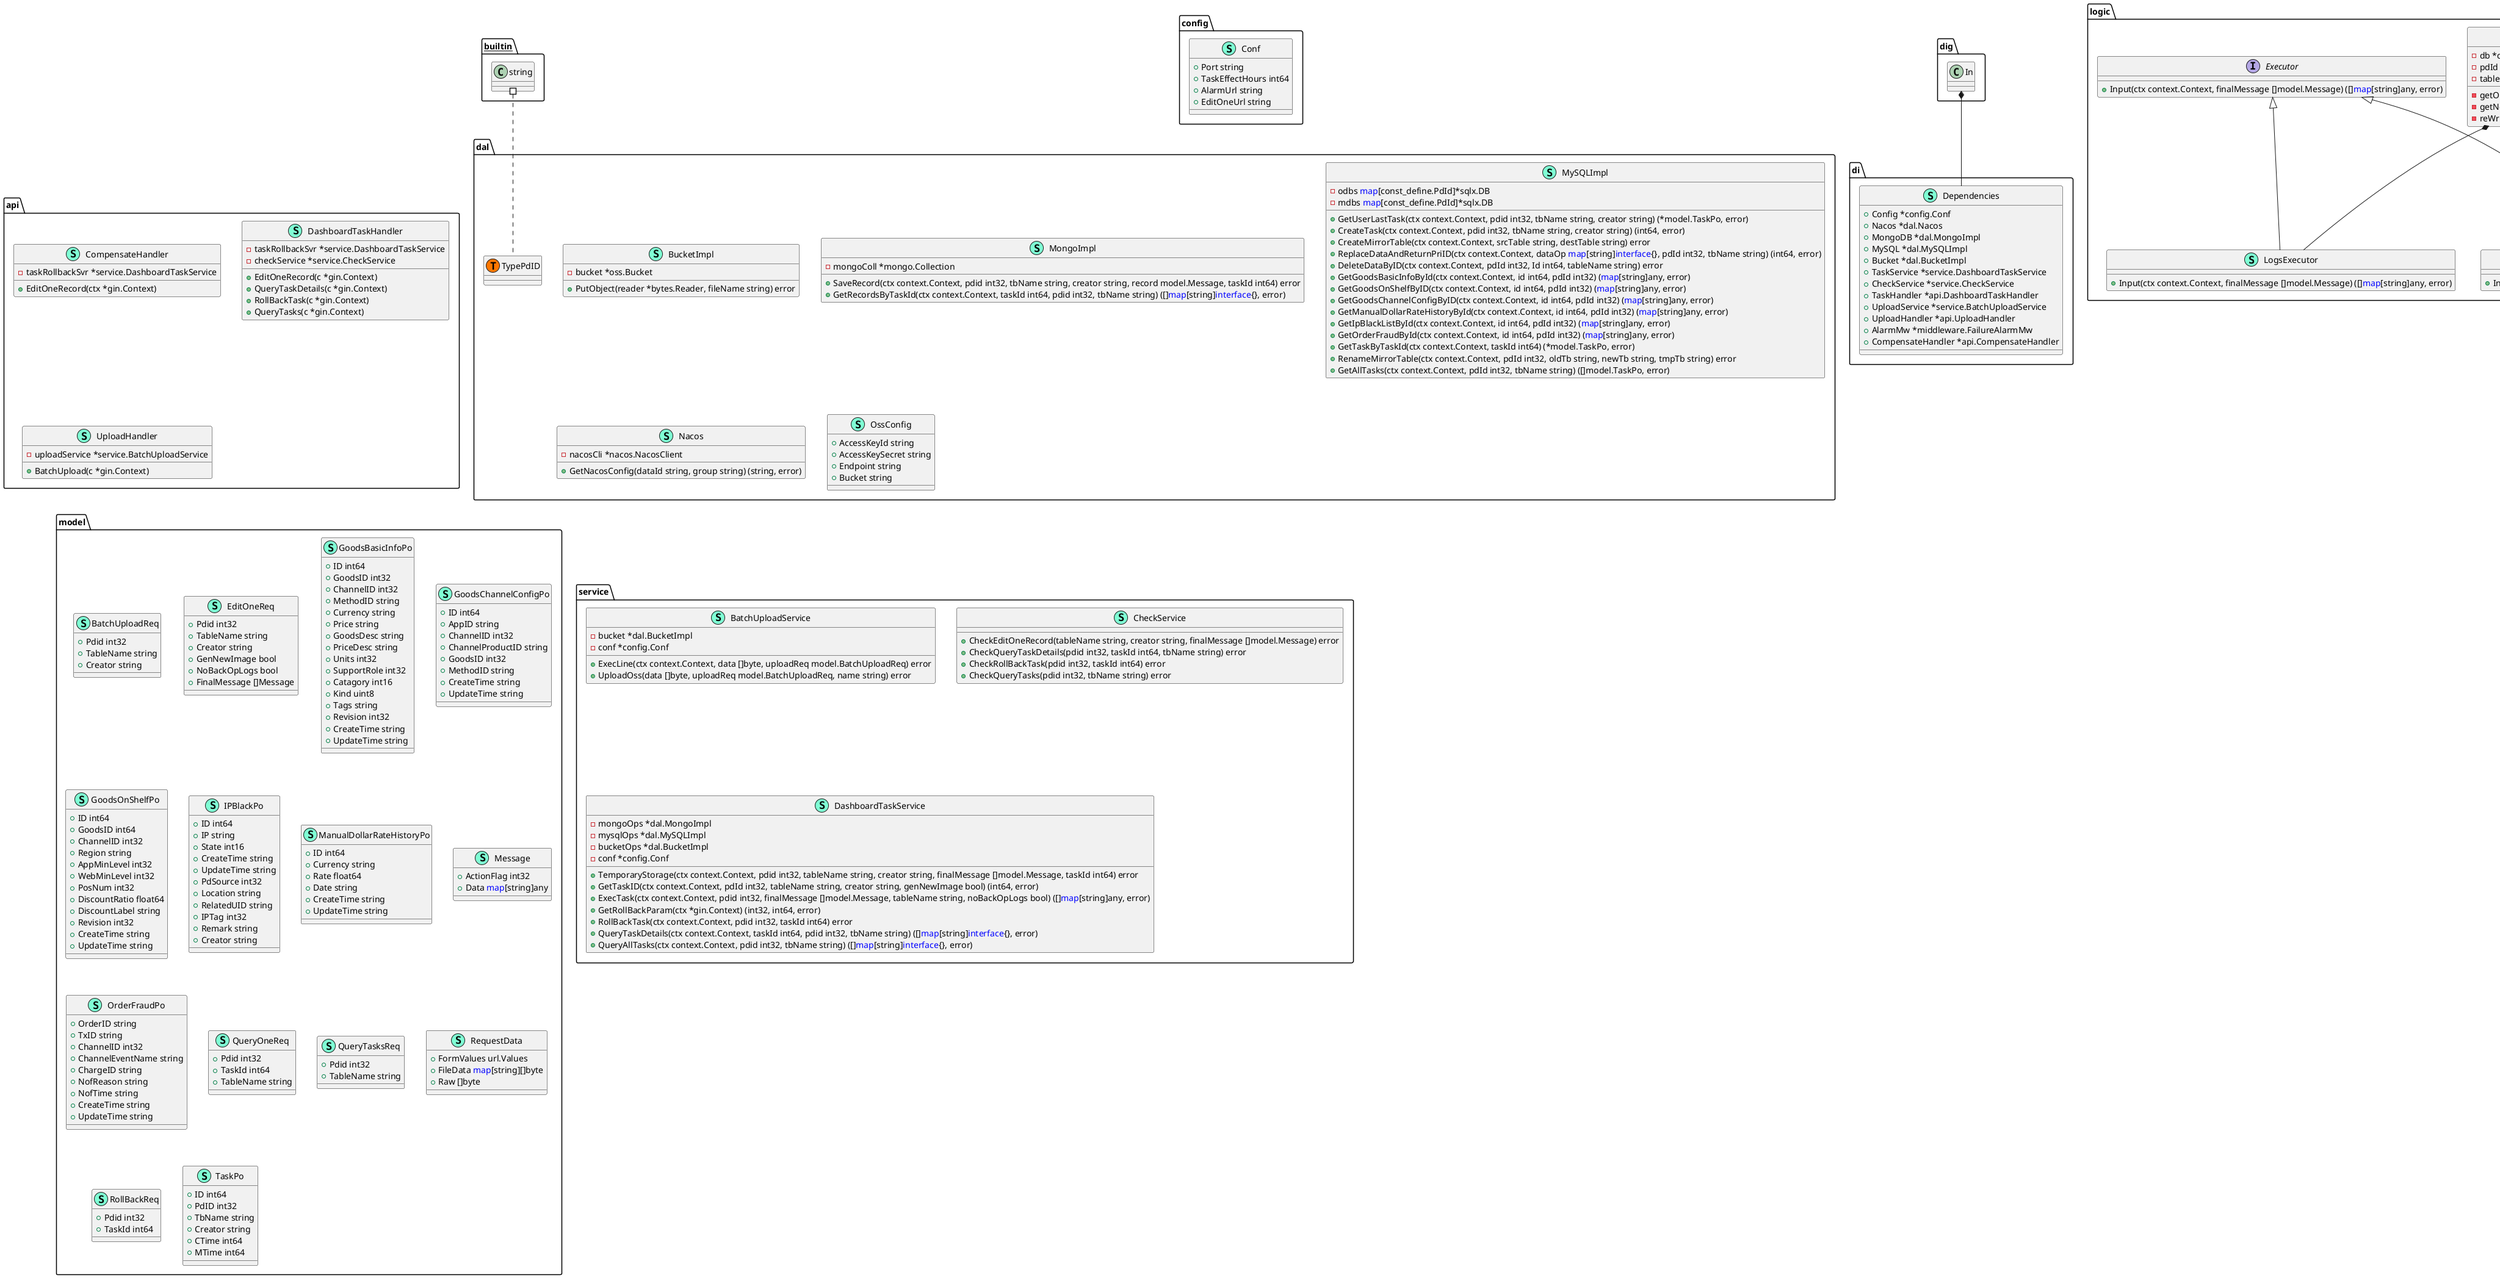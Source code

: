 @startuml
namespace api {
    class CompensateHandler << (S,Aquamarine) >> {
        - taskRollbackSvr *service.DashboardTaskService

        + EditOneRecord(ctx *gin.Context) 

    }
    class DashboardTaskHandler << (S,Aquamarine) >> {
        - taskRollbackSvr *service.DashboardTaskService
        - checkService *service.CheckService

        + EditOneRecord(c *gin.Context) 
        + QueryTaskDetails(c *gin.Context) 
        + RollBackTask(c *gin.Context) 
        + QueryTasks(c *gin.Context) 

    }
    class UploadHandler << (S,Aquamarine) >> {
        - uploadService *service.BatchUploadService

        + BatchUpload(c *gin.Context) 

    }
}


namespace config {
    class Conf << (S,Aquamarine) >> {
        + Port string
        + TaskEffectHours int64
        + AlarmUrl string
        + EditOneUrl string

    }
}


namespace dal {
    class BucketImpl << (S,Aquamarine) >> {
        - bucket *oss.Bucket

        + PutObject(reader *bytes.Reader, fileName string) error

    }
    class MongoImpl << (S,Aquamarine) >> {
        - mongoColl *mongo.Collection

        + SaveRecord(ctx context.Context, pdid int32, tbName string, creator string, record model.Message, taskId int64) error
        + GetRecordsByTaskId(ctx context.Context, taskId int64, pdid int32, tbName string) ([]<font color=blue>map</font>[string]<font color=blue>interface</font>{}, error)

    }
    class MySQLImpl << (S,Aquamarine) >> {
        - odbs <font color=blue>map</font>[const_define.PdId]*sqlx.DB
        - mdbs <font color=blue>map</font>[const_define.PdId]*sqlx.DB

        + GetUserLastTask(ctx context.Context, pdid int32, tbName string, creator string) (*model.TaskPo, error)
        + CreateTask(ctx context.Context, pdid int32, tbName string, creator string) (int64, error)
        + CreateMirrorTable(ctx context.Context, srcTable string, destTable string) error
        + ReplaceDataAndReturnPriID(ctx context.Context, dataOp <font color=blue>map</font>[string]<font color=blue>interface</font>{}, pdId int32, tbName string) (int64, error)
        + DeleteDataByID(ctx context.Context, pdId int32, Id int64, tableName string) error
        + GetGoodsBasicInfoById(ctx context.Context, id int64, pdId int32) (<font color=blue>map</font>[string]any, error)
        + GetGoodsOnShelfByID(ctx context.Context, id int64, pdId int32) (<font color=blue>map</font>[string]any, error)
        + GetGoodsChannelConfigByID(ctx context.Context, id int64, pdId int32) (<font color=blue>map</font>[string]any, error)
        + GetManualDollarRateHistoryById(ctx context.Context, id int64, pdId int32) (<font color=blue>map</font>[string]any, error)
        + GetIpBlackListById(ctx context.Context, id int64, pdId int32) (<font color=blue>map</font>[string]any, error)
        + GetOrderFraudById(ctx context.Context, id int64, pdId int32) (<font color=blue>map</font>[string]any, error)
        + GetTaskByTaskId(ctx context.Context, taskId int64) (*model.TaskPo, error)
        + RenameMirrorTable(ctx context.Context, pdId int32, oldTb string, newTb string, tmpTb string) error
        + GetAllTasks(ctx context.Context, pdId int32, tbName string) ([]model.TaskPo, error)

    }
    class Nacos << (S,Aquamarine) >> {
        - nacosCli *nacos.NacosClient

        + GetNacosConfig(dataId string, group string) (string, error)

    }
    class OssConfig << (S,Aquamarine) >> {
        + AccessKeyId string
        + AccessKeySecret string
        + Endpoint string
        + Bucket string

    }
    class dal.TypePdID << (T, #FF7700) >>  {
    }
}


namespace di {
    class Dependencies << (S,Aquamarine) >> {
        + Config *config.Conf
        + Nacos *dal.Nacos
        + MongoDB *dal.MongoImpl
        + MySQL *dal.MySQLImpl
        + Bucket *dal.BucketImpl
        + TaskService *service.DashboardTaskService
        + CheckService *service.CheckService
        + TaskHandler *api.DashboardTaskHandler
        + UploadService *service.BatchUploadService
        + UploadHandler *api.UploadHandler
        + AlarmMw *middleware.FailureAlarmMw
        + CompensateHandler *api.CompensateHandler

    }
}
"dig.In" *-- "di.Dependencies"


namespace logic {
    class BaseExecutor << (S,Aquamarine) >> {
        - db *dal.MySQLImpl
        - pdId int32
        - tableName string

        - getOldRecordMap(ctx context.Context, record model.Message) (<font color=blue>map</font>[string]any, error)
        - getNewRecordMap(ctx context.Context, actionFlag int32, priID int64) (<font color=blue>map</font>[string]any, error)
        - reWrite(ctx context.Context, record model.Message) (int64, error)

    }
    interface Executor  {
        + Input(ctx context.Context, finalMessage []model.Message) ([]<font color=blue>map</font>[string]any, error)

    }
    class LogsExecutor << (S,Aquamarine) >> {
        + Input(ctx context.Context, finalMessage []model.Message) ([]<font color=blue>map</font>[string]any, error)

    }
    class NoLogsExecutor << (S,Aquamarine) >> {
        + Input(ctx context.Context, finalMessage []model.Message) ([]<font color=blue>map</font>[string]any, error)

    }
}
"logic.BaseExecutor" *-- "logic.LogsExecutor"
"logic.BaseExecutor" *-- "logic.NoLogsExecutor"

"logic.Executor" <|-- "logic.LogsExecutor"
"logic.Executor" <|-- "logic.NoLogsExecutor"

namespace middleware {
    class FailureAlarmMw << (S,Aquamarine) >> {
        - conf *config.Conf

        + FailureAlarm(c *gin.Context) 

    }
    interface FormDataParser  {
        + Parse(ctx *gin.Context) (*model.RequestData, error)

    }
    class GetFormDataParser << (S,Aquamarine) >> {
        + Parse(ctx *gin.Context) (*model.RequestData, error)

    }
    class MultipartFormDataParser << (S,Aquamarine) >> {
        + Parse(ctx *gin.Context) (*model.RequestData, error)

    }
    class PostJsonParser << (S,Aquamarine) >> {
        + Parse(ctx *gin.Context) (*model.RequestData, error)

    }
}

"middleware.FormDataParser" <|-- "middleware.GetFormDataParser"
"middleware.FormDataParser" <|-- "middleware.MultipartFormDataParser"
"middleware.FormDataParser" <|-- "middleware.PostJsonParser"

namespace model {
    class BatchUploadReq << (S,Aquamarine) >> {
        + Pdid int32
        + TableName string
        + Creator string

    }
    class EditOneReq << (S,Aquamarine) >> {
        + Pdid int32
        + TableName string
        + Creator string
        + GenNewImage bool
        + NoBackOpLogs bool
        + FinalMessage []Message

    }
    class GoodsBasicInfoPo << (S,Aquamarine) >> {
        + ID int64
        + GoodsID int32
        + ChannelID int32
        + MethodID string
        + Currency string
        + Price string
        + GoodsDesc string
        + PriceDesc string
        + Units int32
        + SupportRole int32
        + Catagory int16
        + Kind uint8
        + Tags string
        + Revision int32
        + CreateTime string
        + UpdateTime string

    }
    class GoodsChannelConfigPo << (S,Aquamarine) >> {
        + ID int64
        + AppID string
        + ChannelID int32
        + ChannelProductID string
        + GoodsID int32
        + MethodID string
        + CreateTime string
        + UpdateTime string

    }
    class GoodsOnShelfPo << (S,Aquamarine) >> {
        + ID int64
        + GoodsID int64
        + ChannelID int32
        + Region string
        + AppMinLevel int32
        + WebMinLevel int32
        + PosNum int32
        + DiscountRatio float64
        + DiscountLabel string
        + Revision int32
        + CreateTime string
        + UpdateTime string

    }
    class IPBlackPo << (S,Aquamarine) >> {
        + ID int64
        + IP string
        + State int16
        + CreateTime string
        + UpdateTime string
        + PdSource int32
        + Location string
        + RelatedUID string
        + IPTag int32
        + Remark string
        + Creator string

    }
    class ManualDollarRateHistoryPo << (S,Aquamarine) >> {
        + ID int64
        + Currency string
        + Rate float64
        + Date string
        + CreateTime string
        + UpdateTime string

    }
    class Message << (S,Aquamarine) >> {
        + ActionFlag int32
        + Data <font color=blue>map</font>[string]any

    }
    class OrderFraudPo << (S,Aquamarine) >> {
        + OrderID string
        + TxID string
        + ChannelID int32
        + ChannelEventName string
        + ChargeID string
        + NofReason string
        + NofTime string
        + CreateTime string
        + UpdateTime string

    }
    class QueryOneReq << (S,Aquamarine) >> {
        + Pdid int32
        + TaskId int64
        + TableName string

    }
    class QueryTasksReq << (S,Aquamarine) >> {
        + Pdid int32
        + TableName string

    }
    class RequestData << (S,Aquamarine) >> {
        + FormValues url.Values
        + FileData <font color=blue>map</font>[string][]byte
        + Raw []byte

    }
    class RollBackReq << (S,Aquamarine) >> {
        + Pdid int32
        + TaskId int64

    }
    class TaskPo << (S,Aquamarine) >> {
        + ID int64
        + PdID int32
        + TbName string
        + Creator string
        + CTime int64
        + MTime int64

    }
}


namespace service {
    class BatchUploadService << (S,Aquamarine) >> {
        - bucket *dal.BucketImpl
        - conf *config.Conf

        + ExecLine(ctx context.Context, data []byte, uploadReq model.BatchUploadReq) error
        + UploadOss(data []byte, uploadReq model.BatchUploadReq, name string) error

    }
    class CheckService << (S,Aquamarine) >> {
        + CheckEditOneRecord(tableName string, creator string, finalMessage []model.Message) error
        + CheckQueryTaskDetails(pdid int32, taskId int64, tbName string) error
        + CheckRollBackTask(pdid int32, taskId int64) error
        + CheckQueryTasks(pdid int32, tbName string) error

    }
    class DashboardTaskService << (S,Aquamarine) >> {
        - mongoOps *dal.MongoImpl
        - mysqlOps *dal.MySQLImpl
        - bucketOps *dal.BucketImpl
        - conf *config.Conf

        + TemporaryStorage(ctx context.Context, pdid int32, tableName string, creator string, finalMessage []model.Message, taskId int64) error
        + GetTaskID(ctx context.Context, pdId int32, tableName string, creator string, genNewImage bool) (int64, error)
        + ExecTask(ctx context.Context, pdid int32, finalMessage []model.Message, tableName string, noBackOpLogs bool) ([]<font color=blue>map</font>[string]any, error)
        + GetRollBackParam(ctx *gin.Context) (int32, int64, error)
        + RollBackTask(ctx context.Context, pdid int32, taskId int64) error
        + QueryTaskDetails(ctx context.Context, taskId int64, pdid int32, tbName string) ([]<font color=blue>map</font>[string]<font color=blue>interface</font>{}, error)
        + QueryAllTasks(ctx context.Context, pdid int32, tbName string) ([]<font color=blue>map</font>[string]<font color=blue>interface</font>{}, error)

    }
}


"__builtin__.string" #.. "dal.TypePdID"
@enduml
